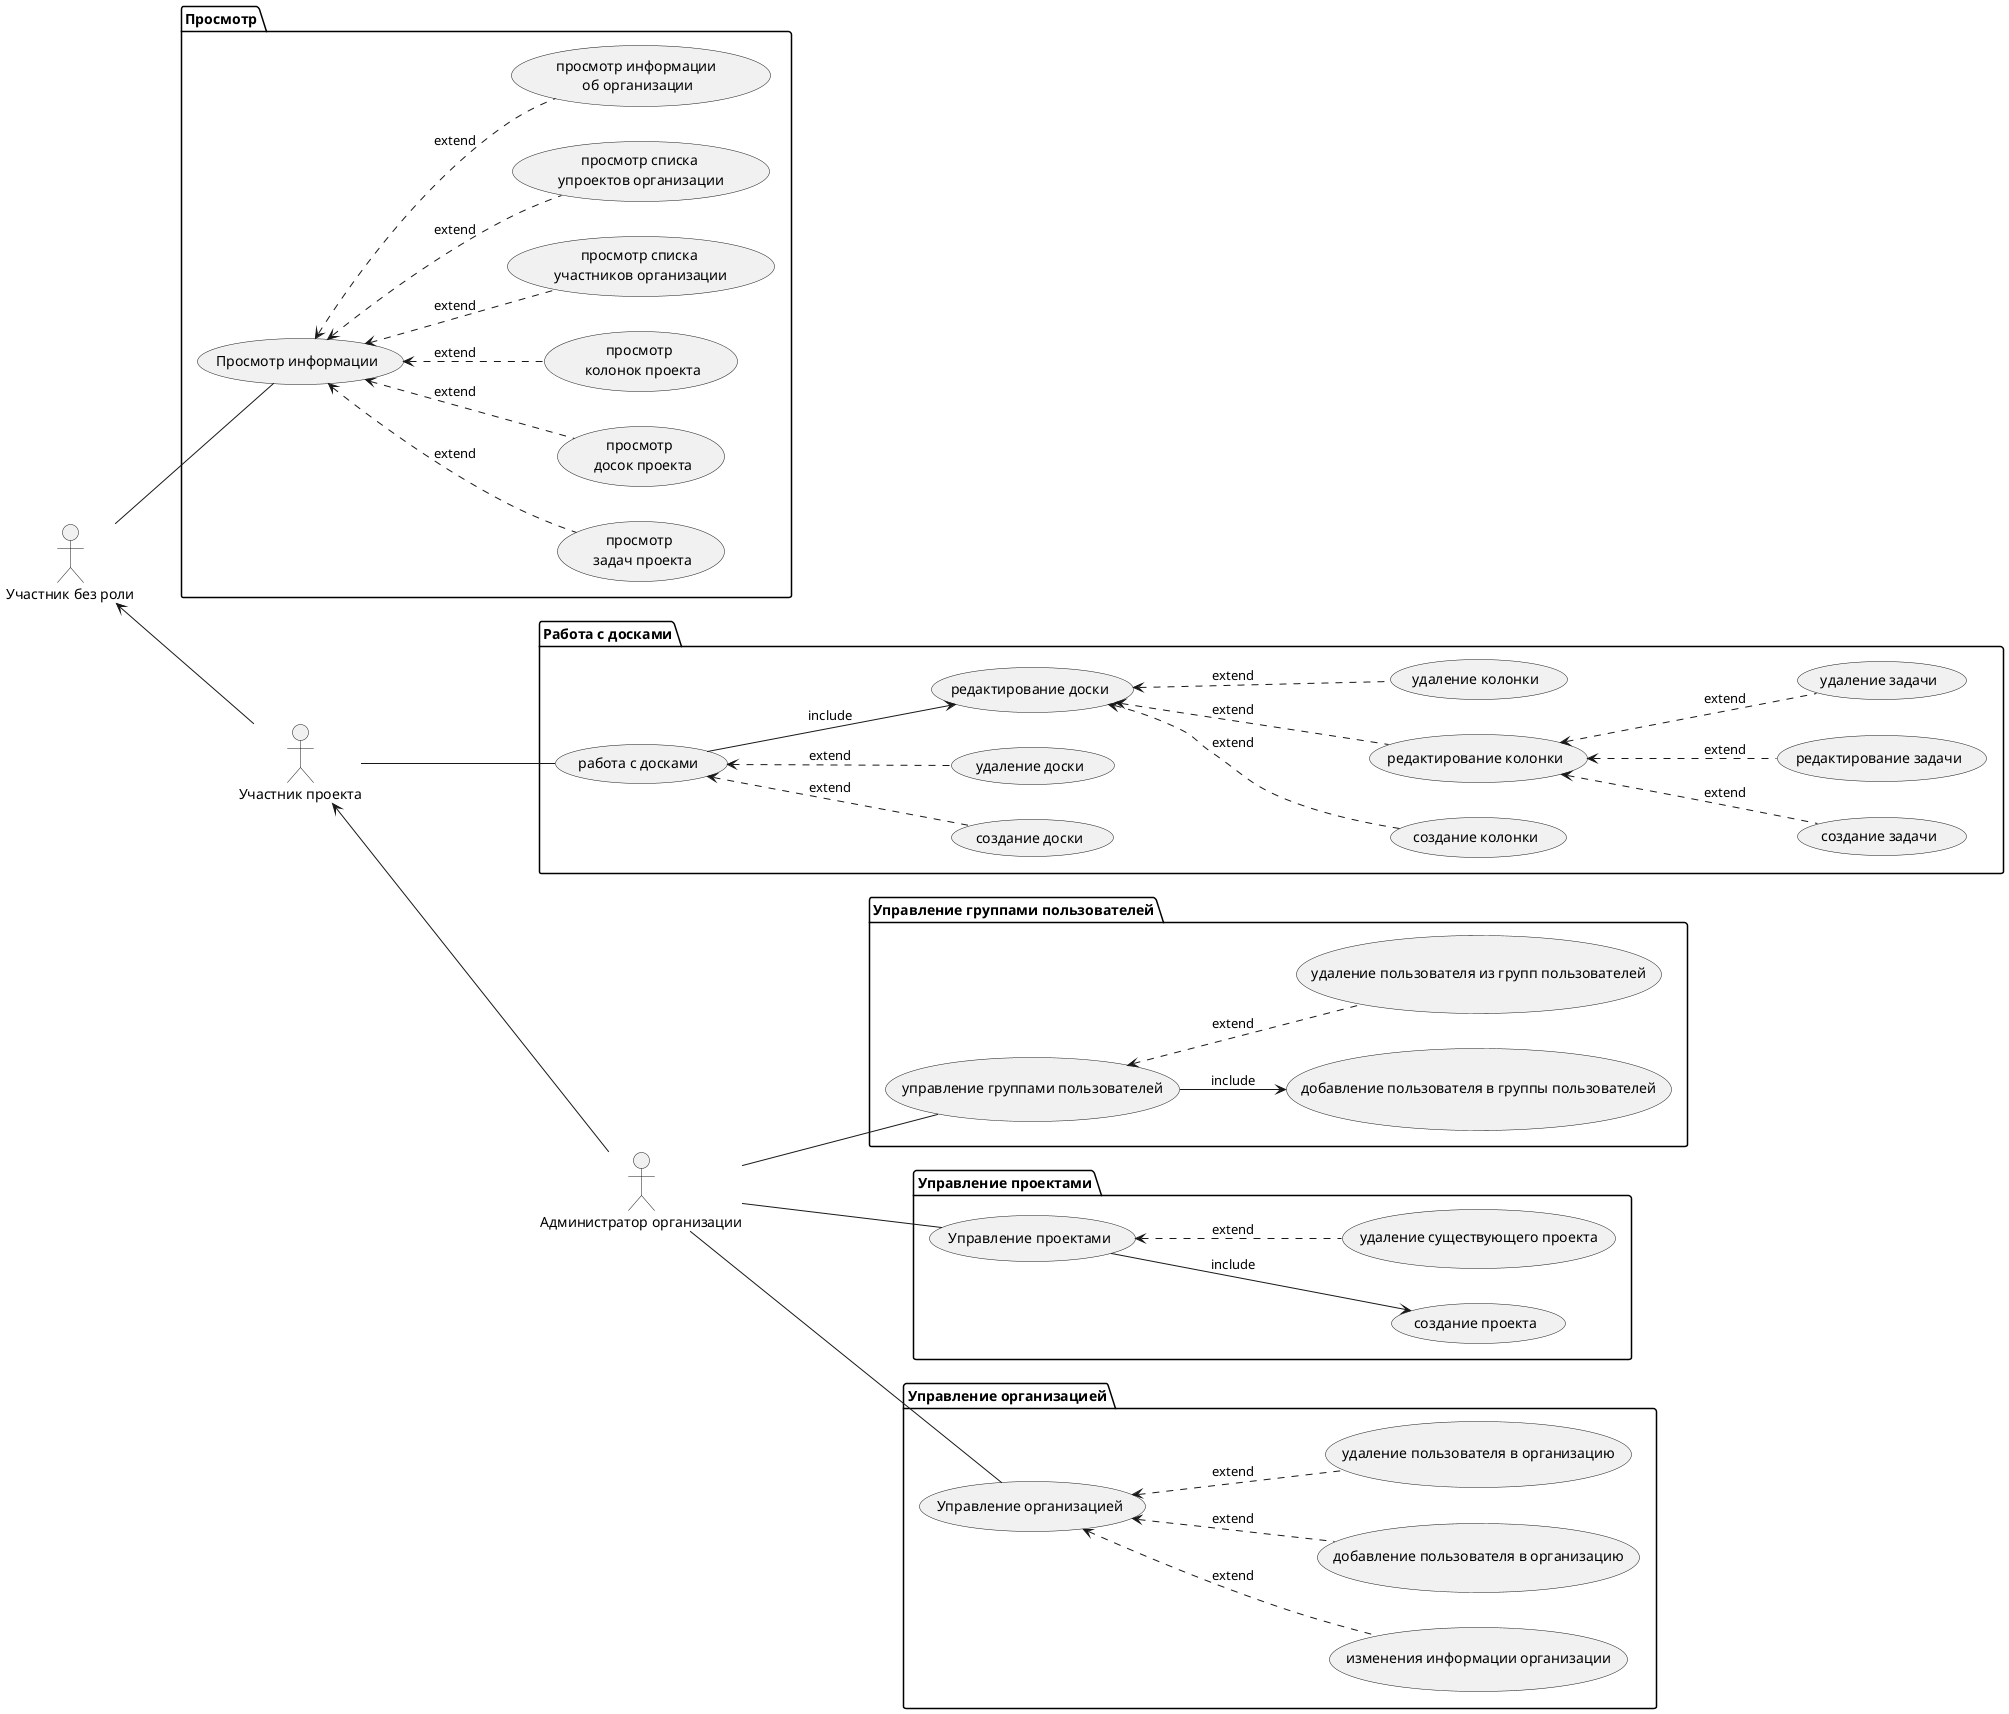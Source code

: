 ﻿@startuml
left to right direction
    
:Участник проекта: as member
:Участник без роли: as member2

member -u-> member2
package "Просмотр" {
    (Просмотр информации) as watch
        member2 -- watch
        
    watch <.. (просмотр \n задач проекта): extend
    watch <.. (просмотр \n досок проекта): extend
    watch <.. (просмотр \n колонок проекта): extend
    watch <.. (просмотр списка \nучастников организации): extend
    watch <.. (просмотр списка \nупроектов организации): extend
    watch <.. (просмотр информации \nоб организации): extend
}

package "Работа с досками" {
    (работа с досками) as workOnBoards
    member -- workOnBoards
    
    workOnBoards <.. (создание доски) : extend
    workOnBoards <.. (удаление доски) : extend
    
    (редактирование доски) as boardEdit
    workOnBoards --> boardEdit : include
    
    boardEdit <.. (создание колонки) : extend
    boardEdit <.. (редактирование колонки) : extend
    boardEdit <.. (удаление колонки) : extend
    
    '(редактирование колонки) <.. (настройка максимального \n количества задач в колонке) : extend
    (редактирование колонки) <.. (создание задачи) : extend
    (редактирование колонки) <.. (редактирование задачи) : extend
    (редактирование колонки) <.. (удаление задачи) : extend
}

'package "Управление проектом" {
'    (управление проектом) as projectManaging
'    member -- projectManaging
'    
'    projectManaging <.. (редактирование информации о проекте) : extend 
'}

'package "Работа с задачами" {
'    (работа с задачами) as workWithTask
'    member -- workWithTask
'    workWithTask <.. (помещение задачи в корзину) : extend
'    workWithTask <.. (оставить комментарий к задаче) : extend
'    workWithTask --> (принять задачу) : include
'    
'    (создать задачу) as createTask
'    workWithTask --> createTask : include
'    createTask --> (задать доску размещения задачи) : include
'    createTask --> (назначить исполнителя задачи) : include
'    createTask --> (задать текст задачи) : include
'
'    (редактирование задачи) as editTask
'    workWithTask --> editTask : include
'    editTask <.. (задать доску размещения задачи) : extend
'    editTask <.. (назначить исполнителя задачи) : extend
'
'    editTask <.. (задать текст задачи) : extend
'    editTask --> (изменить статус задачи) : include
'}

':Участник организации: as member 
:Администратор организации: as adminOrg
adminOrg -u-> member

package "Управление группами пользователей" {
    (управление группами пользователей) as userGroupManaging
    adminOrg -- userGroupManaging
    
    userGroupManaging --> (добавление пользователя в группы пользователей) : include
    userGroupManaging <.. (удаление пользователя из групп пользователей) : extend   
}

package "Управление проектами" {
    (Управление проектами) as projectsManaging
    adminOrg -- projectsManaging
    
    projectsManaging --> (создание проекта) : include
    projectsManaging <.. (удаление существующего проекта) : extend   
}

package "Управление организацией" {
    (Управление организацией) as orgManaging
    adminOrg -- orgManaging
    
    orgManaging <.. (изменения информации организации) : extend
    orgManaging <.. (добавление пользователя в организацию) : extend   
    orgManaging <.. (удаление пользователя в организацию) : extend   
}



@enduml